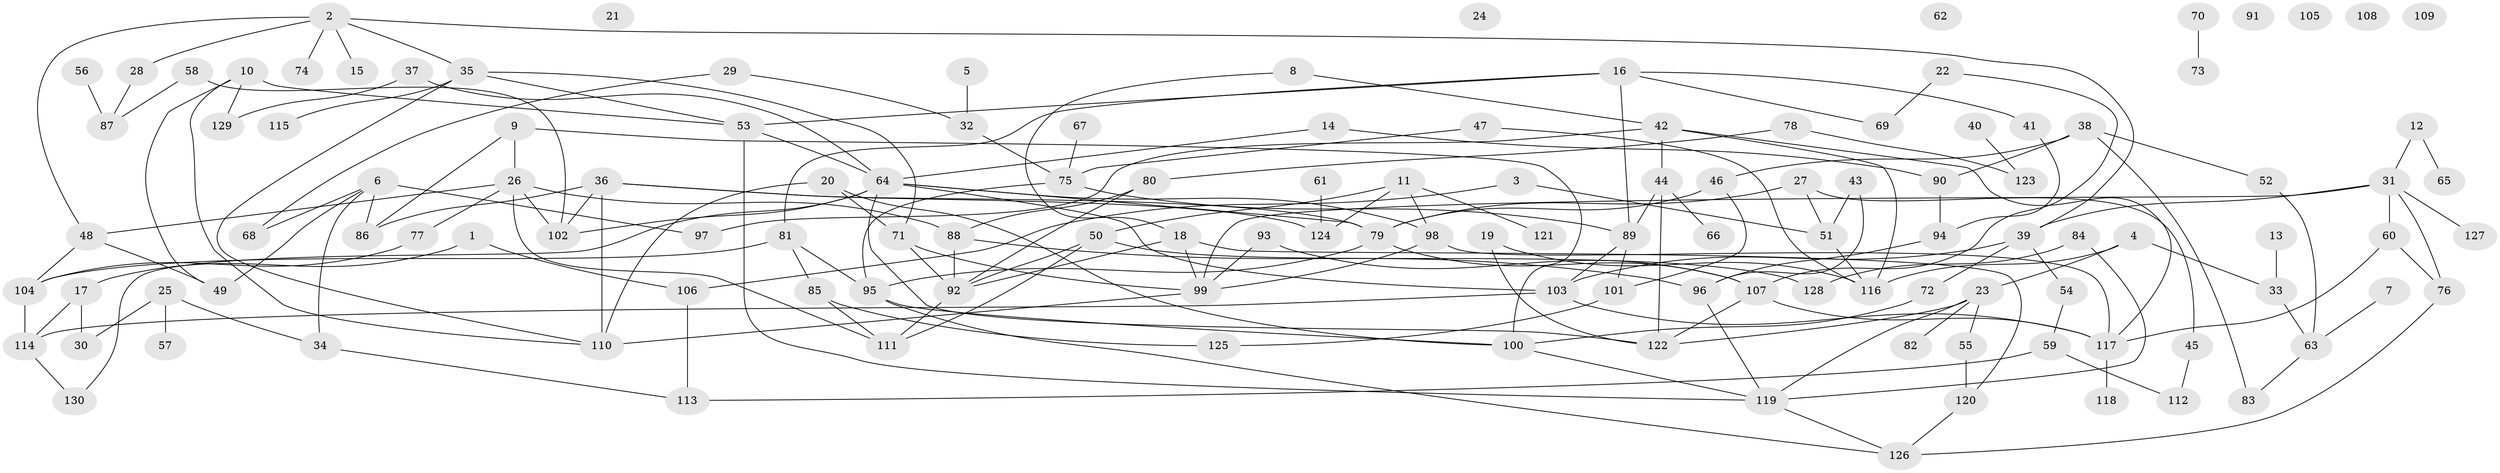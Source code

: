 // coarse degree distribution, {2: 0.2608695652173913, 6: 0.06521739130434782, 3: 0.14130434782608695, 7: 0.021739130434782608, 4: 0.14130434782608695, 1: 0.13043478260869565, 5: 0.07608695652173914, 0: 0.08695652173913043, 8: 0.03260869565217391, 11: 0.010869565217391304, 9: 0.03260869565217391}
// Generated by graph-tools (version 1.1) at 2025/41/03/06/25 10:41:21]
// undirected, 130 vertices, 190 edges
graph export_dot {
graph [start="1"]
  node [color=gray90,style=filled];
  1;
  2;
  3;
  4;
  5;
  6;
  7;
  8;
  9;
  10;
  11;
  12;
  13;
  14;
  15;
  16;
  17;
  18;
  19;
  20;
  21;
  22;
  23;
  24;
  25;
  26;
  27;
  28;
  29;
  30;
  31;
  32;
  33;
  34;
  35;
  36;
  37;
  38;
  39;
  40;
  41;
  42;
  43;
  44;
  45;
  46;
  47;
  48;
  49;
  50;
  51;
  52;
  53;
  54;
  55;
  56;
  57;
  58;
  59;
  60;
  61;
  62;
  63;
  64;
  65;
  66;
  67;
  68;
  69;
  70;
  71;
  72;
  73;
  74;
  75;
  76;
  77;
  78;
  79;
  80;
  81;
  82;
  83;
  84;
  85;
  86;
  87;
  88;
  89;
  90;
  91;
  92;
  93;
  94;
  95;
  96;
  97;
  98;
  99;
  100;
  101;
  102;
  103;
  104;
  105;
  106;
  107;
  108;
  109;
  110;
  111;
  112;
  113;
  114;
  115;
  116;
  117;
  118;
  119;
  120;
  121;
  122;
  123;
  124;
  125;
  126;
  127;
  128;
  129;
  130;
  1 -- 17;
  1 -- 106;
  2 -- 15;
  2 -- 28;
  2 -- 35;
  2 -- 39;
  2 -- 48;
  2 -- 74;
  3 -- 51;
  3 -- 106;
  4 -- 23;
  4 -- 33;
  4 -- 116;
  5 -- 32;
  6 -- 34;
  6 -- 49;
  6 -- 68;
  6 -- 86;
  6 -- 97;
  7 -- 63;
  8 -- 18;
  8 -- 42;
  9 -- 26;
  9 -- 86;
  9 -- 100;
  10 -- 49;
  10 -- 53;
  10 -- 110;
  10 -- 129;
  11 -- 50;
  11 -- 98;
  11 -- 121;
  11 -- 124;
  12 -- 31;
  12 -- 65;
  13 -- 33;
  14 -- 64;
  14 -- 90;
  16 -- 41;
  16 -- 53;
  16 -- 69;
  16 -- 81;
  16 -- 89;
  17 -- 30;
  17 -- 114;
  18 -- 92;
  18 -- 99;
  18 -- 120;
  19 -- 116;
  19 -- 122;
  20 -- 71;
  20 -- 100;
  20 -- 110;
  22 -- 69;
  22 -- 107;
  23 -- 55;
  23 -- 82;
  23 -- 119;
  23 -- 122;
  25 -- 30;
  25 -- 34;
  25 -- 57;
  26 -- 48;
  26 -- 77;
  26 -- 88;
  26 -- 102;
  26 -- 111;
  27 -- 45;
  27 -- 51;
  27 -- 79;
  28 -- 87;
  29 -- 32;
  29 -- 68;
  31 -- 39;
  31 -- 60;
  31 -- 76;
  31 -- 99;
  31 -- 127;
  32 -- 75;
  33 -- 63;
  34 -- 113;
  35 -- 53;
  35 -- 71;
  35 -- 110;
  35 -- 115;
  36 -- 79;
  36 -- 86;
  36 -- 102;
  36 -- 110;
  36 -- 124;
  37 -- 64;
  37 -- 129;
  38 -- 46;
  38 -- 52;
  38 -- 83;
  38 -- 90;
  39 -- 54;
  39 -- 72;
  39 -- 103;
  40 -- 123;
  41 -- 94;
  42 -- 44;
  42 -- 97;
  42 -- 116;
  42 -- 117;
  43 -- 51;
  43 -- 96;
  44 -- 66;
  44 -- 89;
  44 -- 122;
  45 -- 112;
  46 -- 79;
  46 -- 101;
  47 -- 75;
  47 -- 116;
  48 -- 49;
  48 -- 104;
  50 -- 92;
  50 -- 111;
  50 -- 128;
  51 -- 116;
  52 -- 63;
  53 -- 64;
  53 -- 119;
  54 -- 59;
  55 -- 120;
  56 -- 87;
  58 -- 87;
  58 -- 102;
  59 -- 112;
  59 -- 113;
  60 -- 76;
  60 -- 117;
  61 -- 124;
  63 -- 83;
  64 -- 79;
  64 -- 98;
  64 -- 102;
  64 -- 103;
  64 -- 122;
  64 -- 130;
  67 -- 75;
  70 -- 73;
  71 -- 92;
  71 -- 99;
  72 -- 100;
  75 -- 89;
  75 -- 95;
  76 -- 126;
  77 -- 104;
  78 -- 80;
  78 -- 123;
  79 -- 95;
  79 -- 107;
  80 -- 88;
  80 -- 92;
  81 -- 85;
  81 -- 95;
  81 -- 104;
  84 -- 119;
  84 -- 128;
  85 -- 111;
  85 -- 125;
  88 -- 92;
  88 -- 96;
  89 -- 101;
  89 -- 103;
  90 -- 94;
  92 -- 111;
  93 -- 99;
  93 -- 107;
  94 -- 96;
  95 -- 100;
  95 -- 126;
  96 -- 119;
  98 -- 99;
  98 -- 117;
  99 -- 110;
  100 -- 119;
  101 -- 125;
  103 -- 114;
  103 -- 117;
  104 -- 114;
  106 -- 113;
  107 -- 117;
  107 -- 122;
  114 -- 130;
  117 -- 118;
  119 -- 126;
  120 -- 126;
}
